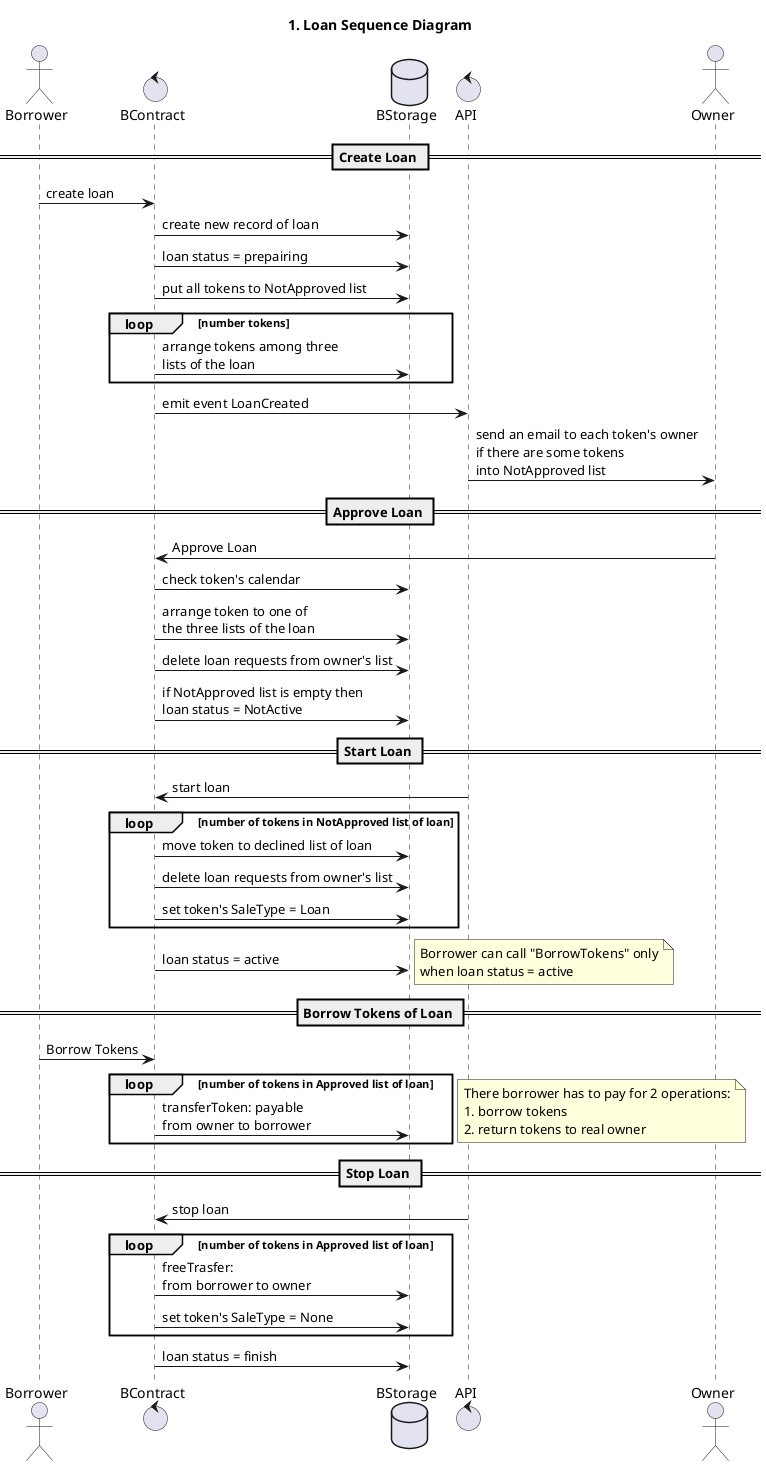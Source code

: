 @startuml

title 1. Loan Sequence Diagram

actor Borrower
control BContract
database BStorage
control API
actor Owner

== Create Loan ==

Borrower -> BContract: create loan
BContract -> BStorage: create new record of loan
BContract -> BStorage: loan status = prepairing
BContract -> BStorage: put all tokens to NotApproved list

loop number tokens
  BContract -> BStorage: arrange tokens among three\nlists of the loan
end

BContract -> API: emit event LoanCreated
API -> Owner: send an email to each token's owner\nif there are some tokens\ninto NotApproved list

== Approve Loan ==

Owner -> BContract: Approve Loan
BContract -> BStorage: check token's calendar
BContract -> BStorage: arrange token to one of\nthe three lists of the loan
BContract -> BStorage: delete loan requests from owner's list
BContract -> BStorage: if NotApproved list is empty then\nloan status = NotActive

== Start Loan ==

API -> BContract: start loan
loop number of tokens in NotApproved list of loan
  BContract -> BStorage: move token to declined list of loan
  BContract -> BStorage: delete loan requests from owner's list
  BContract -> BStorage: set token's SaleType = Loan
end
BContract -> BStorage: loan status = active
note right
  Borrower can call "BorrowTokens" only
  when loan status = active
end note 


== Borrow Tokens of Loan ==

Borrower -> BContract: Borrow Tokens
loop number of tokens in Approved list of loan
  BContract -> BStorage: transferToken: payable\nfrom owner to borrower 
end
note right
  There borrower has to pay for 2 operations:
  1. borrow tokens
  2. return tokens to real owner
end note

== Stop Loan ==

API -> BContract: stop loan
loop number of tokens in Approved list of loan
  BContract -> BStorage: freeTrasfer: \nfrom borrower to owner
  BContract -> BStorage: set token's SaleType = None
end
BContract -> BStorage: loan status = finish

@enduml